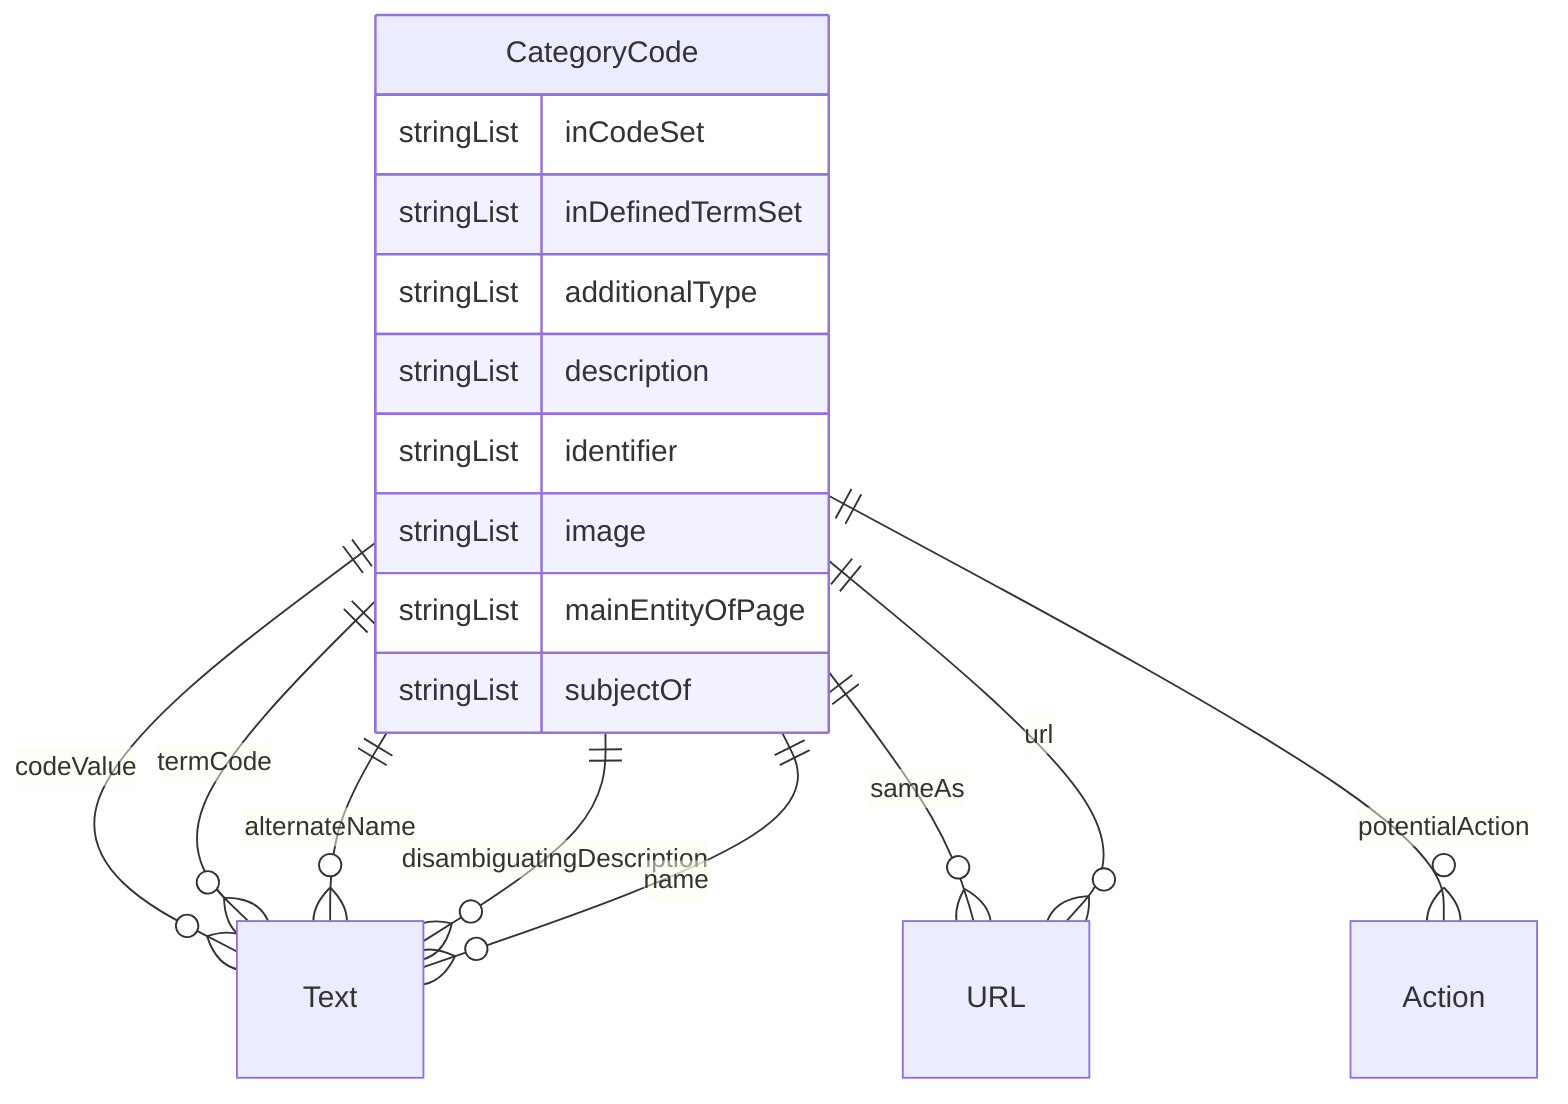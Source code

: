 erDiagram
CategoryCode {
    stringList inCodeSet  
    stringList inDefinedTermSet  
    stringList additionalType  
    stringList description  
    stringList identifier  
    stringList image  
    stringList mainEntityOfPage  
    stringList subjectOf  
}

CategoryCode ||--}o Text : "codeValue"
CategoryCode ||--}o Text : "termCode"
CategoryCode ||--}o Text : "alternateName"
CategoryCode ||--}o Text : "disambiguatingDescription"
CategoryCode ||--}o Text : "name"
CategoryCode ||--}o URL : "sameAs"
CategoryCode ||--}o Action : "potentialAction"
CategoryCode ||--}o URL : "url"